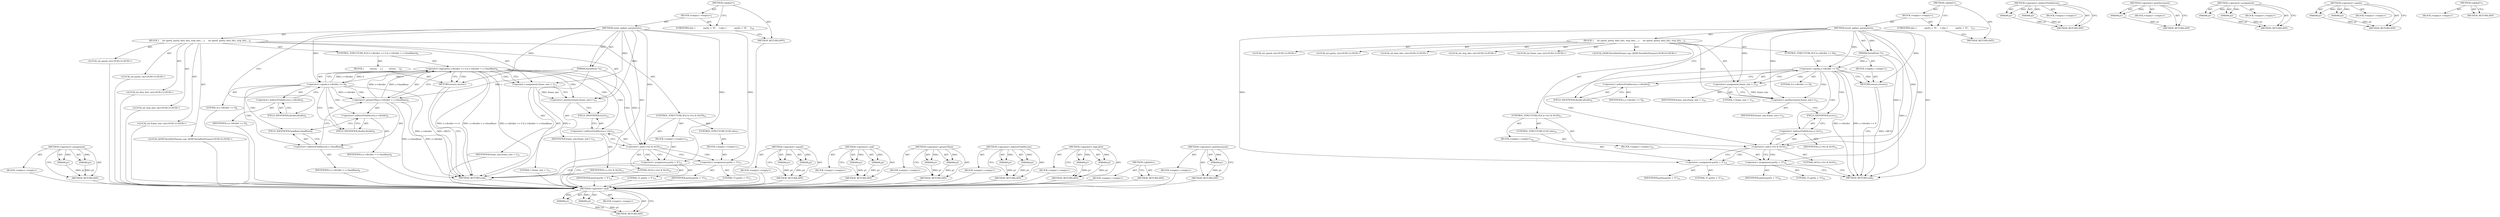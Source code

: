 digraph "&lt;operator&gt;.postIncrement" {
vulnerable_88 [label=<(METHOD,&lt;operator&gt;.and)>];
vulnerable_89 [label=<(PARAM,p1)>];
vulnerable_90 [label=<(PARAM,p2)>];
vulnerable_91 [label=<(BLOCK,&lt;empty&gt;,&lt;empty&gt;)>];
vulnerable_92 [label=<(METHOD_RETURN,ANY)>];
vulnerable_6 [label=<(METHOD,&lt;global&gt;)<SUB>1</SUB>>];
vulnerable_7 [label=<(BLOCK,&lt;empty&gt;,&lt;empty&gt;)<SUB>1</SUB>>];
vulnerable_8 [label=<(METHOD,serial_update_parameters)<SUB>1</SUB>>];
vulnerable_9 [label=<(PARAM,SerialState *s)<SUB>1</SUB>>];
vulnerable_10 [label=<(BLOCK,{
     int speed, parity, data_bits, stop_bits,...,{
     int speed, parity, data_bits, stop_bits,...)<SUB>2</SUB>>];
vulnerable_11 [label="<(LOCAL,int speed: int)<SUB>3</SUB>>"];
vulnerable_12 [label="<(LOCAL,int parity: int)<SUB>3</SUB>>"];
vulnerable_13 [label="<(LOCAL,int data_bits: int)<SUB>3</SUB>>"];
vulnerable_14 [label="<(LOCAL,int stop_bits: int)<SUB>3</SUB>>"];
vulnerable_15 [label="<(LOCAL,int frame_size: int)<SUB>3</SUB>>"];
vulnerable_16 [label="<(LOCAL,QEMUSerialSetParams ssp: QEMUSerialSetParams)<SUB>4</SUB>>"];
vulnerable_17 [label=<(CONTROL_STRUCTURE,IF,if (s-&gt;divider == 0))<SUB>6</SUB>>];
vulnerable_18 [label=<(&lt;operator&gt;.equals,s-&gt;divider == 0)<SUB>6</SUB>>];
vulnerable_19 [label=<(&lt;operator&gt;.indirectFieldAccess,s-&gt;divider)<SUB>6</SUB>>];
vulnerable_20 [label=<(IDENTIFIER,s,s-&gt;divider == 0)<SUB>6</SUB>>];
vulnerable_21 [label=<(FIELD_IDENTIFIER,divider,divider)<SUB>6</SUB>>];
vulnerable_22 [label=<(LITERAL,0,s-&gt;divider == 0)<SUB>6</SUB>>];
vulnerable_23 [label=<(BLOCK,&lt;empty&gt;,&lt;empty&gt;)<SUB>7</SUB>>];
vulnerable_24 [label=<(RETURN,return;,return;)<SUB>7</SUB>>];
vulnerable_25 [label=<(&lt;operator&gt;.assignment,frame_size = 1)<SUB>10</SUB>>];
vulnerable_26 [label=<(IDENTIFIER,frame_size,frame_size = 1)<SUB>10</SUB>>];
vulnerable_27 [label=<(LITERAL,1,frame_size = 1)<SUB>10</SUB>>];
vulnerable_28 [label=<(&lt;operator&gt;.postIncrement,frame_size++)<SUB>12</SUB>>];
vulnerable_29 [label=<(IDENTIFIER,frame_size,frame_size++)<SUB>12</SUB>>];
vulnerable_30 [label=<(CONTROL_STRUCTURE,IF,if (s-&gt;lcr &amp; 0x10))<SUB>13</SUB>>];
vulnerable_31 [label=<(&lt;operator&gt;.and,s-&gt;lcr &amp; 0x10)<SUB>13</SUB>>];
vulnerable_32 [label=<(&lt;operator&gt;.indirectFieldAccess,s-&gt;lcr)<SUB>13</SUB>>];
vulnerable_33 [label=<(IDENTIFIER,s,s-&gt;lcr &amp; 0x10)<SUB>13</SUB>>];
vulnerable_34 [label=<(FIELD_IDENTIFIER,lcr,lcr)<SUB>13</SUB>>];
vulnerable_35 [label=<(LITERAL,0x10,s-&gt;lcr &amp; 0x10)<SUB>13</SUB>>];
vulnerable_36 [label=<(BLOCK,&lt;empty&gt;,&lt;empty&gt;)<SUB>14</SUB>>];
vulnerable_37 [label=<(&lt;operator&gt;.assignment,parity = 'E')<SUB>14</SUB>>];
vulnerable_38 [label=<(IDENTIFIER,parity,parity = 'E')<SUB>14</SUB>>];
vulnerable_39 [label=<(LITERAL,'E',parity = 'E')<SUB>14</SUB>>];
vulnerable_40 [label=<(CONTROL_STRUCTURE,ELSE,else)<SUB>16</SUB>>];
vulnerable_41 [label=<(BLOCK,&lt;empty&gt;,&lt;empty&gt;)<SUB>16</SUB>>];
vulnerable_42 [label=<(&lt;operator&gt;.assignment,parity = 'O')<SUB>16</SUB>>];
vulnerable_43 [label=<(IDENTIFIER,parity,parity = 'O')<SUB>16</SUB>>];
vulnerable_44 [label=<(LITERAL,'O',parity = 'O')<SUB>16</SUB>>];
vulnerable_45 [label=<(METHOD_RETURN,void)<SUB>1</SUB>>];
vulnerable_47 [label=<(UNKNOWN,else {
            parity = 'N';
    },else {
            parity = 'N';
    })<SUB>17</SUB>>];
vulnerable_48 [label=<(METHOD_RETURN,ANY)<SUB>1</SUB>>];
vulnerable_74 [label=<(METHOD,&lt;operator&gt;.indirectFieldAccess)>];
vulnerable_75 [label=<(PARAM,p1)>];
vulnerable_76 [label=<(PARAM,p2)>];
vulnerable_77 [label=<(BLOCK,&lt;empty&gt;,&lt;empty&gt;)>];
vulnerable_78 [label=<(METHOD_RETURN,ANY)>];
vulnerable_84 [label=<(METHOD,&lt;operator&gt;.postIncrement)>];
vulnerable_85 [label=<(PARAM,p1)>];
vulnerable_86 [label=<(BLOCK,&lt;empty&gt;,&lt;empty&gt;)>];
vulnerable_87 [label=<(METHOD_RETURN,ANY)>];
vulnerable_79 [label=<(METHOD,&lt;operator&gt;.assignment)>];
vulnerable_80 [label=<(PARAM,p1)>];
vulnerable_81 [label=<(PARAM,p2)>];
vulnerable_82 [label=<(BLOCK,&lt;empty&gt;,&lt;empty&gt;)>];
vulnerable_83 [label=<(METHOD_RETURN,ANY)>];
vulnerable_69 [label=<(METHOD,&lt;operator&gt;.equals)>];
vulnerable_70 [label=<(PARAM,p1)>];
vulnerable_71 [label=<(PARAM,p2)>];
vulnerable_72 [label=<(BLOCK,&lt;empty&gt;,&lt;empty&gt;)>];
vulnerable_73 [label=<(METHOD_RETURN,ANY)>];
vulnerable_63 [label=<(METHOD,&lt;global&gt;)<SUB>1</SUB>>];
vulnerable_64 [label=<(BLOCK,&lt;empty&gt;,&lt;empty&gt;)>];
vulnerable_65 [label=<(METHOD_RETURN,ANY)>];
fixed_97 [label=<(METHOD,&lt;operator&gt;.assignment)>];
fixed_98 [label=<(PARAM,p1)>];
fixed_99 [label=<(PARAM,p2)>];
fixed_100 [label=<(BLOCK,&lt;empty&gt;,&lt;empty&gt;)>];
fixed_101 [label=<(METHOD_RETURN,ANY)>];
fixed_6 [label=<(METHOD,&lt;global&gt;)<SUB>1</SUB>>];
fixed_7 [label=<(BLOCK,&lt;empty&gt;,&lt;empty&gt;)<SUB>1</SUB>>];
fixed_8 [label=<(METHOD,serial_update_parameters)<SUB>1</SUB>>];
fixed_9 [label=<(PARAM,SerialState *s)<SUB>1</SUB>>];
fixed_10 [label=<(BLOCK,{
     int speed, parity, data_bits, stop_bits,...,{
     int speed, parity, data_bits, stop_bits,...)<SUB>2</SUB>>];
fixed_11 [label="<(LOCAL,int speed: int)<SUB>3</SUB>>"];
fixed_12 [label="<(LOCAL,int parity: int)<SUB>3</SUB>>"];
fixed_13 [label="<(LOCAL,int data_bits: int)<SUB>3</SUB>>"];
fixed_14 [label="<(LOCAL,int stop_bits: int)<SUB>3</SUB>>"];
fixed_15 [label="<(LOCAL,int frame_size: int)<SUB>3</SUB>>"];
fixed_16 [label="<(LOCAL,QEMUSerialSetParams ssp: QEMUSerialSetParams)<SUB>4</SUB>>"];
fixed_17 [label=<(CONTROL_STRUCTURE,IF,if (s-&gt;divider == 0 || s-&gt;divider &gt; s-&gt;baudbase))<SUB>6</SUB>>];
fixed_18 [label=<(&lt;operator&gt;.logicalOr,s-&gt;divider == 0 || s-&gt;divider &gt; s-&gt;baudbase)<SUB>6</SUB>>];
fixed_19 [label=<(&lt;operator&gt;.equals,s-&gt;divider == 0)<SUB>6</SUB>>];
fixed_20 [label=<(&lt;operator&gt;.indirectFieldAccess,s-&gt;divider)<SUB>6</SUB>>];
fixed_21 [label=<(IDENTIFIER,s,s-&gt;divider == 0)<SUB>6</SUB>>];
fixed_22 [label=<(FIELD_IDENTIFIER,divider,divider)<SUB>6</SUB>>];
fixed_23 [label=<(LITERAL,0,s-&gt;divider == 0)<SUB>6</SUB>>];
fixed_24 [label=<(&lt;operator&gt;.greaterThan,s-&gt;divider &gt; s-&gt;baudbase)<SUB>6</SUB>>];
fixed_25 [label=<(&lt;operator&gt;.indirectFieldAccess,s-&gt;divider)<SUB>6</SUB>>];
fixed_26 [label=<(IDENTIFIER,s,s-&gt;divider &gt; s-&gt;baudbase)<SUB>6</SUB>>];
fixed_27 [label=<(FIELD_IDENTIFIER,divider,divider)<SUB>6</SUB>>];
fixed_28 [label=<(&lt;operator&gt;.indirectFieldAccess,s-&gt;baudbase)<SUB>6</SUB>>];
fixed_29 [label=<(IDENTIFIER,s,s-&gt;divider &gt; s-&gt;baudbase)<SUB>6</SUB>>];
fixed_30 [label=<(FIELD_IDENTIFIER,baudbase,baudbase)<SUB>6</SUB>>];
fixed_31 [label=<(BLOCK,{
         return;
    },{
         return;
    })<SUB>6</SUB>>];
fixed_32 [label=<(RETURN,return;,return;)<SUB>7</SUB>>];
fixed_33 [label=<(&lt;operator&gt;.assignment,frame_size = 1)<SUB>11</SUB>>];
fixed_34 [label=<(IDENTIFIER,frame_size,frame_size = 1)<SUB>11</SUB>>];
fixed_35 [label=<(LITERAL,1,frame_size = 1)<SUB>11</SUB>>];
fixed_36 [label=<(&lt;operator&gt;.postIncrement,frame_size++)<SUB>13</SUB>>];
fixed_37 [label=<(IDENTIFIER,frame_size,frame_size++)<SUB>13</SUB>>];
fixed_38 [label=<(CONTROL_STRUCTURE,IF,if (s-&gt;lcr &amp; 0x10))<SUB>14</SUB>>];
fixed_39 [label=<(&lt;operator&gt;.and,s-&gt;lcr &amp; 0x10)<SUB>14</SUB>>];
fixed_40 [label=<(&lt;operator&gt;.indirectFieldAccess,s-&gt;lcr)<SUB>14</SUB>>];
fixed_41 [label=<(IDENTIFIER,s,s-&gt;lcr &amp; 0x10)<SUB>14</SUB>>];
fixed_42 [label=<(FIELD_IDENTIFIER,lcr,lcr)<SUB>14</SUB>>];
fixed_43 [label=<(LITERAL,0x10,s-&gt;lcr &amp; 0x10)<SUB>14</SUB>>];
fixed_44 [label=<(BLOCK,&lt;empty&gt;,&lt;empty&gt;)<SUB>15</SUB>>];
fixed_45 [label=<(&lt;operator&gt;.assignment,parity = 'E')<SUB>15</SUB>>];
fixed_46 [label=<(IDENTIFIER,parity,parity = 'E')<SUB>15</SUB>>];
fixed_47 [label=<(LITERAL,'E',parity = 'E')<SUB>15</SUB>>];
fixed_48 [label=<(CONTROL_STRUCTURE,ELSE,else)<SUB>17</SUB>>];
fixed_49 [label=<(BLOCK,&lt;empty&gt;,&lt;empty&gt;)<SUB>17</SUB>>];
fixed_50 [label=<(&lt;operator&gt;.assignment,parity = 'O')<SUB>17</SUB>>];
fixed_51 [label=<(IDENTIFIER,parity,parity = 'O')<SUB>17</SUB>>];
fixed_52 [label=<(LITERAL,'O',parity = 'O')<SUB>17</SUB>>];
fixed_53 [label=<(METHOD_RETURN,void)<SUB>1</SUB>>];
fixed_55 [label=<(UNKNOWN,else {
            parity = 'N';
    },else {
            parity = 'N';
    })<SUB>18</SUB>>];
fixed_56 [label=<(METHOD_RETURN,ANY)<SUB>1</SUB>>];
fixed_82 [label=<(METHOD,&lt;operator&gt;.equals)>];
fixed_83 [label=<(PARAM,p1)>];
fixed_84 [label=<(PARAM,p2)>];
fixed_85 [label=<(BLOCK,&lt;empty&gt;,&lt;empty&gt;)>];
fixed_86 [label=<(METHOD_RETURN,ANY)>];
fixed_106 [label=<(METHOD,&lt;operator&gt;.and)>];
fixed_107 [label=<(PARAM,p1)>];
fixed_108 [label=<(PARAM,p2)>];
fixed_109 [label=<(BLOCK,&lt;empty&gt;,&lt;empty&gt;)>];
fixed_110 [label=<(METHOD_RETURN,ANY)>];
fixed_92 [label=<(METHOD,&lt;operator&gt;.greaterThan)>];
fixed_93 [label=<(PARAM,p1)>];
fixed_94 [label=<(PARAM,p2)>];
fixed_95 [label=<(BLOCK,&lt;empty&gt;,&lt;empty&gt;)>];
fixed_96 [label=<(METHOD_RETURN,ANY)>];
fixed_87 [label=<(METHOD,&lt;operator&gt;.indirectFieldAccess)>];
fixed_88 [label=<(PARAM,p1)>];
fixed_89 [label=<(PARAM,p2)>];
fixed_90 [label=<(BLOCK,&lt;empty&gt;,&lt;empty&gt;)>];
fixed_91 [label=<(METHOD_RETURN,ANY)>];
fixed_77 [label=<(METHOD,&lt;operator&gt;.logicalOr)>];
fixed_78 [label=<(PARAM,p1)>];
fixed_79 [label=<(PARAM,p2)>];
fixed_80 [label=<(BLOCK,&lt;empty&gt;,&lt;empty&gt;)>];
fixed_81 [label=<(METHOD_RETURN,ANY)>];
fixed_71 [label=<(METHOD,&lt;global&gt;)<SUB>1</SUB>>];
fixed_72 [label=<(BLOCK,&lt;empty&gt;,&lt;empty&gt;)>];
fixed_73 [label=<(METHOD_RETURN,ANY)>];
fixed_102 [label=<(METHOD,&lt;operator&gt;.postIncrement)>];
fixed_103 [label=<(PARAM,p1)>];
fixed_104 [label=<(BLOCK,&lt;empty&gt;,&lt;empty&gt;)>];
fixed_105 [label=<(METHOD_RETURN,ANY)>];
vulnerable_88 -> vulnerable_89  [key=0, label="AST: "];
vulnerable_88 -> vulnerable_89  [key=1, label="DDG: "];
vulnerable_88 -> vulnerable_91  [key=0, label="AST: "];
vulnerable_88 -> vulnerable_90  [key=0, label="AST: "];
vulnerable_88 -> vulnerable_90  [key=1, label="DDG: "];
vulnerable_88 -> vulnerable_92  [key=0, label="AST: "];
vulnerable_88 -> vulnerable_92  [key=1, label="CFG: "];
vulnerable_89 -> vulnerable_92  [key=0, label="DDG: p1"];
vulnerable_90 -> vulnerable_92  [key=0, label="DDG: p2"];
vulnerable_6 -> vulnerable_7  [key=0, label="AST: "];
vulnerable_6 -> vulnerable_48  [key=0, label="AST: "];
vulnerable_6 -> vulnerable_47  [key=0, label="CFG: "];
vulnerable_7 -> vulnerable_8  [key=0, label="AST: "];
vulnerable_7 -> vulnerable_47  [key=0, label="AST: "];
vulnerable_8 -> vulnerable_9  [key=0, label="AST: "];
vulnerable_8 -> vulnerable_9  [key=1, label="DDG: "];
vulnerable_8 -> vulnerable_10  [key=0, label="AST: "];
vulnerable_8 -> vulnerable_45  [key=0, label="AST: "];
vulnerable_8 -> vulnerable_21  [key=0, label="CFG: "];
vulnerable_8 -> vulnerable_25  [key=0, label="DDG: "];
vulnerable_8 -> vulnerable_28  [key=0, label="DDG: "];
vulnerable_8 -> vulnerable_18  [key=0, label="DDG: "];
vulnerable_8 -> vulnerable_24  [key=0, label="DDG: "];
vulnerable_8 -> vulnerable_31  [key=0, label="DDG: "];
vulnerable_8 -> vulnerable_37  [key=0, label="DDG: "];
vulnerable_8 -> vulnerable_42  [key=0, label="DDG: "];
vulnerable_9 -> vulnerable_45  [key=0, label="DDG: s"];
vulnerable_9 -> vulnerable_18  [key=0, label="DDG: s"];
vulnerable_9 -> vulnerable_31  [key=0, label="DDG: s"];
vulnerable_10 -> vulnerable_11  [key=0, label="AST: "];
vulnerable_10 -> vulnerable_12  [key=0, label="AST: "];
vulnerable_10 -> vulnerable_13  [key=0, label="AST: "];
vulnerable_10 -> vulnerable_14  [key=0, label="AST: "];
vulnerable_10 -> vulnerable_15  [key=0, label="AST: "];
vulnerable_10 -> vulnerable_16  [key=0, label="AST: "];
vulnerable_10 -> vulnerable_17  [key=0, label="AST: "];
vulnerable_10 -> vulnerable_25  [key=0, label="AST: "];
vulnerable_10 -> vulnerable_28  [key=0, label="AST: "];
vulnerable_10 -> vulnerable_30  [key=0, label="AST: "];
vulnerable_17 -> vulnerable_18  [key=0, label="AST: "];
vulnerable_17 -> vulnerable_23  [key=0, label="AST: "];
vulnerable_18 -> vulnerable_19  [key=0, label="AST: "];
vulnerable_18 -> vulnerable_22  [key=0, label="AST: "];
vulnerable_18 -> vulnerable_24  [key=0, label="CFG: "];
vulnerable_18 -> vulnerable_24  [key=1, label="CDG: "];
vulnerable_18 -> vulnerable_25  [key=0, label="CFG: "];
vulnerable_18 -> vulnerable_25  [key=1, label="CDG: "];
vulnerable_18 -> vulnerable_45  [key=0, label="DDG: s-&gt;divider"];
vulnerable_18 -> vulnerable_45  [key=1, label="DDG: s-&gt;divider == 0"];
vulnerable_18 -> vulnerable_34  [key=0, label="CDG: "];
vulnerable_18 -> vulnerable_32  [key=0, label="CDG: "];
vulnerable_18 -> vulnerable_28  [key=0, label="CDG: "];
vulnerable_18 -> vulnerable_31  [key=0, label="CDG: "];
vulnerable_19 -> vulnerable_20  [key=0, label="AST: "];
vulnerable_19 -> vulnerable_21  [key=0, label="AST: "];
vulnerable_19 -> vulnerable_18  [key=0, label="CFG: "];
vulnerable_21 -> vulnerable_19  [key=0, label="CFG: "];
vulnerable_23 -> vulnerable_24  [key=0, label="AST: "];
vulnerable_24 -> vulnerable_45  [key=0, label="CFG: "];
vulnerable_24 -> vulnerable_45  [key=1, label="DDG: &lt;RET&gt;"];
vulnerable_25 -> vulnerable_26  [key=0, label="AST: "];
vulnerable_25 -> vulnerable_27  [key=0, label="AST: "];
vulnerable_25 -> vulnerable_28  [key=0, label="CFG: "];
vulnerable_25 -> vulnerable_28  [key=1, label="DDG: frame_size"];
vulnerable_28 -> vulnerable_29  [key=0, label="AST: "];
vulnerable_28 -> vulnerable_34  [key=0, label="CFG: "];
vulnerable_30 -> vulnerable_31  [key=0, label="AST: "];
vulnerable_30 -> vulnerable_36  [key=0, label="AST: "];
vulnerable_30 -> vulnerable_40  [key=0, label="AST: "];
vulnerable_31 -> vulnerable_32  [key=0, label="AST: "];
vulnerable_31 -> vulnerable_35  [key=0, label="AST: "];
vulnerable_31 -> vulnerable_37  [key=0, label="CFG: "];
vulnerable_31 -> vulnerable_37  [key=1, label="CDG: "];
vulnerable_31 -> vulnerable_42  [key=0, label="CFG: "];
vulnerable_31 -> vulnerable_42  [key=1, label="CDG: "];
vulnerable_32 -> vulnerable_33  [key=0, label="AST: "];
vulnerable_32 -> vulnerable_34  [key=0, label="AST: "];
vulnerable_32 -> vulnerable_31  [key=0, label="CFG: "];
vulnerable_34 -> vulnerable_32  [key=0, label="CFG: "];
vulnerable_36 -> vulnerable_37  [key=0, label="AST: "];
vulnerable_37 -> vulnerable_38  [key=0, label="AST: "];
vulnerable_37 -> vulnerable_39  [key=0, label="AST: "];
vulnerable_37 -> vulnerable_45  [key=0, label="CFG: "];
vulnerable_40 -> vulnerable_41  [key=0, label="AST: "];
vulnerable_41 -> vulnerable_42  [key=0, label="AST: "];
vulnerable_42 -> vulnerable_43  [key=0, label="AST: "];
vulnerable_42 -> vulnerable_44  [key=0, label="AST: "];
vulnerable_42 -> vulnerable_45  [key=0, label="CFG: "];
vulnerable_47 -> vulnerable_48  [key=0, label="CFG: "];
vulnerable_74 -> vulnerable_75  [key=0, label="AST: "];
vulnerable_74 -> vulnerable_75  [key=1, label="DDG: "];
vulnerable_74 -> vulnerable_77  [key=0, label="AST: "];
vulnerable_74 -> vulnerable_76  [key=0, label="AST: "];
vulnerable_74 -> vulnerable_76  [key=1, label="DDG: "];
vulnerable_74 -> vulnerable_78  [key=0, label="AST: "];
vulnerable_74 -> vulnerable_78  [key=1, label="CFG: "];
vulnerable_75 -> vulnerable_78  [key=0, label="DDG: p1"];
vulnerable_76 -> vulnerable_78  [key=0, label="DDG: p2"];
vulnerable_84 -> vulnerable_85  [key=0, label="AST: "];
vulnerable_84 -> vulnerable_85  [key=1, label="DDG: "];
vulnerable_84 -> vulnerable_86  [key=0, label="AST: "];
vulnerable_84 -> vulnerable_87  [key=0, label="AST: "];
vulnerable_84 -> vulnerable_87  [key=1, label="CFG: "];
vulnerable_85 -> vulnerable_87  [key=0, label="DDG: p1"];
vulnerable_79 -> vulnerable_80  [key=0, label="AST: "];
vulnerable_79 -> vulnerable_80  [key=1, label="DDG: "];
vulnerable_79 -> vulnerable_82  [key=0, label="AST: "];
vulnerable_79 -> vulnerable_81  [key=0, label="AST: "];
vulnerable_79 -> vulnerable_81  [key=1, label="DDG: "];
vulnerable_79 -> vulnerable_83  [key=0, label="AST: "];
vulnerable_79 -> vulnerable_83  [key=1, label="CFG: "];
vulnerable_80 -> vulnerable_83  [key=0, label="DDG: p1"];
vulnerable_81 -> vulnerable_83  [key=0, label="DDG: p2"];
vulnerable_69 -> vulnerable_70  [key=0, label="AST: "];
vulnerable_69 -> vulnerable_70  [key=1, label="DDG: "];
vulnerable_69 -> vulnerable_72  [key=0, label="AST: "];
vulnerable_69 -> vulnerable_71  [key=0, label="AST: "];
vulnerable_69 -> vulnerable_71  [key=1, label="DDG: "];
vulnerable_69 -> vulnerable_73  [key=0, label="AST: "];
vulnerable_69 -> vulnerable_73  [key=1, label="CFG: "];
vulnerable_70 -> vulnerable_73  [key=0, label="DDG: p1"];
vulnerable_71 -> vulnerable_73  [key=0, label="DDG: p2"];
vulnerable_63 -> vulnerable_64  [key=0, label="AST: "];
vulnerable_63 -> vulnerable_65  [key=0, label="AST: "];
vulnerable_63 -> vulnerable_65  [key=1, label="CFG: "];
fixed_97 -> fixed_98  [key=0, label="AST: "];
fixed_97 -> fixed_98  [key=1, label="DDG: "];
fixed_97 -> fixed_100  [key=0, label="AST: "];
fixed_97 -> fixed_99  [key=0, label="AST: "];
fixed_97 -> fixed_99  [key=1, label="DDG: "];
fixed_97 -> fixed_101  [key=0, label="AST: "];
fixed_97 -> fixed_101  [key=1, label="CFG: "];
fixed_98 -> fixed_101  [key=0, label="DDG: p1"];
fixed_99 -> fixed_101  [key=0, label="DDG: p2"];
fixed_100 -> vulnerable_88  [key=0];
fixed_101 -> vulnerable_88  [key=0];
fixed_6 -> fixed_7  [key=0, label="AST: "];
fixed_6 -> fixed_56  [key=0, label="AST: "];
fixed_6 -> fixed_55  [key=0, label="CFG: "];
fixed_7 -> fixed_8  [key=0, label="AST: "];
fixed_7 -> fixed_55  [key=0, label="AST: "];
fixed_8 -> fixed_9  [key=0, label="AST: "];
fixed_8 -> fixed_9  [key=1, label="DDG: "];
fixed_8 -> fixed_10  [key=0, label="AST: "];
fixed_8 -> fixed_53  [key=0, label="AST: "];
fixed_8 -> fixed_22  [key=0, label="CFG: "];
fixed_8 -> fixed_33  [key=0, label="DDG: "];
fixed_8 -> fixed_36  [key=0, label="DDG: "];
fixed_8 -> fixed_32  [key=0, label="DDG: "];
fixed_8 -> fixed_39  [key=0, label="DDG: "];
fixed_8 -> fixed_45  [key=0, label="DDG: "];
fixed_8 -> fixed_19  [key=0, label="DDG: "];
fixed_8 -> fixed_50  [key=0, label="DDG: "];
fixed_9 -> fixed_53  [key=0, label="DDG: s"];
fixed_9 -> fixed_39  [key=0, label="DDG: s"];
fixed_9 -> fixed_19  [key=0, label="DDG: s"];
fixed_9 -> fixed_24  [key=0, label="DDG: s"];
fixed_10 -> fixed_11  [key=0, label="AST: "];
fixed_10 -> fixed_12  [key=0, label="AST: "];
fixed_10 -> fixed_13  [key=0, label="AST: "];
fixed_10 -> fixed_14  [key=0, label="AST: "];
fixed_10 -> fixed_15  [key=0, label="AST: "];
fixed_10 -> fixed_16  [key=0, label="AST: "];
fixed_10 -> fixed_17  [key=0, label="AST: "];
fixed_10 -> fixed_33  [key=0, label="AST: "];
fixed_10 -> fixed_36  [key=0, label="AST: "];
fixed_10 -> fixed_38  [key=0, label="AST: "];
fixed_11 -> vulnerable_88  [key=0];
fixed_12 -> vulnerable_88  [key=0];
fixed_13 -> vulnerable_88  [key=0];
fixed_14 -> vulnerable_88  [key=0];
fixed_15 -> vulnerable_88  [key=0];
fixed_16 -> vulnerable_88  [key=0];
fixed_17 -> fixed_18  [key=0, label="AST: "];
fixed_17 -> fixed_31  [key=0, label="AST: "];
fixed_18 -> fixed_19  [key=0, label="AST: "];
fixed_18 -> fixed_24  [key=0, label="AST: "];
fixed_18 -> fixed_32  [key=0, label="CFG: "];
fixed_18 -> fixed_32  [key=1, label="CDG: "];
fixed_18 -> fixed_33  [key=0, label="CFG: "];
fixed_18 -> fixed_33  [key=1, label="CDG: "];
fixed_18 -> fixed_53  [key=0, label="DDG: s-&gt;divider == 0"];
fixed_18 -> fixed_53  [key=1, label="DDG: s-&gt;divider &gt; s-&gt;baudbase"];
fixed_18 -> fixed_53  [key=2, label="DDG: s-&gt;divider == 0 || s-&gt;divider &gt; s-&gt;baudbase"];
fixed_18 -> fixed_42  [key=0, label="CDG: "];
fixed_18 -> fixed_36  [key=0, label="CDG: "];
fixed_18 -> fixed_40  [key=0, label="CDG: "];
fixed_18 -> fixed_39  [key=0, label="CDG: "];
fixed_19 -> fixed_20  [key=0, label="AST: "];
fixed_19 -> fixed_23  [key=0, label="AST: "];
fixed_19 -> fixed_18  [key=0, label="CFG: "];
fixed_19 -> fixed_18  [key=1, label="DDG: s-&gt;divider"];
fixed_19 -> fixed_18  [key=2, label="DDG: 0"];
fixed_19 -> fixed_27  [key=0, label="CFG: "];
fixed_19 -> fixed_27  [key=1, label="CDG: "];
fixed_19 -> fixed_53  [key=0, label="DDG: s-&gt;divider"];
fixed_19 -> fixed_24  [key=0, label="DDG: s-&gt;divider"];
fixed_19 -> fixed_24  [key=1, label="CDG: "];
fixed_19 -> fixed_30  [key=0, label="CDG: "];
fixed_19 -> fixed_28  [key=0, label="CDG: "];
fixed_19 -> fixed_25  [key=0, label="CDG: "];
fixed_20 -> fixed_21  [key=0, label="AST: "];
fixed_20 -> fixed_22  [key=0, label="AST: "];
fixed_20 -> fixed_19  [key=0, label="CFG: "];
fixed_21 -> vulnerable_88  [key=0];
fixed_22 -> fixed_20  [key=0, label="CFG: "];
fixed_23 -> vulnerable_88  [key=0];
fixed_24 -> fixed_25  [key=0, label="AST: "];
fixed_24 -> fixed_28  [key=0, label="AST: "];
fixed_24 -> fixed_18  [key=0, label="CFG: "];
fixed_24 -> fixed_18  [key=1, label="DDG: s-&gt;divider"];
fixed_24 -> fixed_18  [key=2, label="DDG: s-&gt;baudbase"];
fixed_24 -> fixed_53  [key=0, label="DDG: s-&gt;divider"];
fixed_24 -> fixed_53  [key=1, label="DDG: s-&gt;baudbase"];
fixed_25 -> fixed_26  [key=0, label="AST: "];
fixed_25 -> fixed_27  [key=0, label="AST: "];
fixed_25 -> fixed_30  [key=0, label="CFG: "];
fixed_26 -> vulnerable_88  [key=0];
fixed_27 -> fixed_25  [key=0, label="CFG: "];
fixed_28 -> fixed_29  [key=0, label="AST: "];
fixed_28 -> fixed_30  [key=0, label="AST: "];
fixed_28 -> fixed_24  [key=0, label="CFG: "];
fixed_29 -> vulnerable_88  [key=0];
fixed_30 -> fixed_28  [key=0, label="CFG: "];
fixed_31 -> fixed_32  [key=0, label="AST: "];
fixed_32 -> fixed_53  [key=0, label="CFG: "];
fixed_32 -> fixed_53  [key=1, label="DDG: &lt;RET&gt;"];
fixed_33 -> fixed_34  [key=0, label="AST: "];
fixed_33 -> fixed_35  [key=0, label="AST: "];
fixed_33 -> fixed_36  [key=0, label="CFG: "];
fixed_33 -> fixed_36  [key=1, label="DDG: frame_size"];
fixed_34 -> vulnerable_88  [key=0];
fixed_35 -> vulnerable_88  [key=0];
fixed_36 -> fixed_37  [key=0, label="AST: "];
fixed_36 -> fixed_42  [key=0, label="CFG: "];
fixed_37 -> vulnerable_88  [key=0];
fixed_38 -> fixed_39  [key=0, label="AST: "];
fixed_38 -> fixed_44  [key=0, label="AST: "];
fixed_38 -> fixed_48  [key=0, label="AST: "];
fixed_39 -> fixed_40  [key=0, label="AST: "];
fixed_39 -> fixed_43  [key=0, label="AST: "];
fixed_39 -> fixed_45  [key=0, label="CFG: "];
fixed_39 -> fixed_45  [key=1, label="CDG: "];
fixed_39 -> fixed_50  [key=0, label="CFG: "];
fixed_39 -> fixed_50  [key=1, label="CDG: "];
fixed_40 -> fixed_41  [key=0, label="AST: "];
fixed_40 -> fixed_42  [key=0, label="AST: "];
fixed_40 -> fixed_39  [key=0, label="CFG: "];
fixed_41 -> vulnerable_88  [key=0];
fixed_42 -> fixed_40  [key=0, label="CFG: "];
fixed_43 -> vulnerable_88  [key=0];
fixed_44 -> fixed_45  [key=0, label="AST: "];
fixed_45 -> fixed_46  [key=0, label="AST: "];
fixed_45 -> fixed_47  [key=0, label="AST: "];
fixed_45 -> fixed_53  [key=0, label="CFG: "];
fixed_46 -> vulnerable_88  [key=0];
fixed_47 -> vulnerable_88  [key=0];
fixed_48 -> fixed_49  [key=0, label="AST: "];
fixed_49 -> fixed_50  [key=0, label="AST: "];
fixed_50 -> fixed_51  [key=0, label="AST: "];
fixed_50 -> fixed_52  [key=0, label="AST: "];
fixed_50 -> fixed_53  [key=0, label="CFG: "];
fixed_51 -> vulnerable_88  [key=0];
fixed_52 -> vulnerable_88  [key=0];
fixed_53 -> vulnerable_88  [key=0];
fixed_55 -> fixed_56  [key=0, label="CFG: "];
fixed_56 -> vulnerable_88  [key=0];
fixed_82 -> fixed_83  [key=0, label="AST: "];
fixed_82 -> fixed_83  [key=1, label="DDG: "];
fixed_82 -> fixed_85  [key=0, label="AST: "];
fixed_82 -> fixed_84  [key=0, label="AST: "];
fixed_82 -> fixed_84  [key=1, label="DDG: "];
fixed_82 -> fixed_86  [key=0, label="AST: "];
fixed_82 -> fixed_86  [key=1, label="CFG: "];
fixed_83 -> fixed_86  [key=0, label="DDG: p1"];
fixed_84 -> fixed_86  [key=0, label="DDG: p2"];
fixed_85 -> vulnerable_88  [key=0];
fixed_86 -> vulnerable_88  [key=0];
fixed_106 -> fixed_107  [key=0, label="AST: "];
fixed_106 -> fixed_107  [key=1, label="DDG: "];
fixed_106 -> fixed_109  [key=0, label="AST: "];
fixed_106 -> fixed_108  [key=0, label="AST: "];
fixed_106 -> fixed_108  [key=1, label="DDG: "];
fixed_106 -> fixed_110  [key=0, label="AST: "];
fixed_106 -> fixed_110  [key=1, label="CFG: "];
fixed_107 -> fixed_110  [key=0, label="DDG: p1"];
fixed_108 -> fixed_110  [key=0, label="DDG: p2"];
fixed_109 -> vulnerable_88  [key=0];
fixed_110 -> vulnerable_88  [key=0];
fixed_92 -> fixed_93  [key=0, label="AST: "];
fixed_92 -> fixed_93  [key=1, label="DDG: "];
fixed_92 -> fixed_95  [key=0, label="AST: "];
fixed_92 -> fixed_94  [key=0, label="AST: "];
fixed_92 -> fixed_94  [key=1, label="DDG: "];
fixed_92 -> fixed_96  [key=0, label="AST: "];
fixed_92 -> fixed_96  [key=1, label="CFG: "];
fixed_93 -> fixed_96  [key=0, label="DDG: p1"];
fixed_94 -> fixed_96  [key=0, label="DDG: p2"];
fixed_95 -> vulnerable_88  [key=0];
fixed_96 -> vulnerable_88  [key=0];
fixed_87 -> fixed_88  [key=0, label="AST: "];
fixed_87 -> fixed_88  [key=1, label="DDG: "];
fixed_87 -> fixed_90  [key=0, label="AST: "];
fixed_87 -> fixed_89  [key=0, label="AST: "];
fixed_87 -> fixed_89  [key=1, label="DDG: "];
fixed_87 -> fixed_91  [key=0, label="AST: "];
fixed_87 -> fixed_91  [key=1, label="CFG: "];
fixed_88 -> fixed_91  [key=0, label="DDG: p1"];
fixed_89 -> fixed_91  [key=0, label="DDG: p2"];
fixed_90 -> vulnerable_88  [key=0];
fixed_91 -> vulnerable_88  [key=0];
fixed_77 -> fixed_78  [key=0, label="AST: "];
fixed_77 -> fixed_78  [key=1, label="DDG: "];
fixed_77 -> fixed_80  [key=0, label="AST: "];
fixed_77 -> fixed_79  [key=0, label="AST: "];
fixed_77 -> fixed_79  [key=1, label="DDG: "];
fixed_77 -> fixed_81  [key=0, label="AST: "];
fixed_77 -> fixed_81  [key=1, label="CFG: "];
fixed_78 -> fixed_81  [key=0, label="DDG: p1"];
fixed_79 -> fixed_81  [key=0, label="DDG: p2"];
fixed_80 -> vulnerable_88  [key=0];
fixed_81 -> vulnerable_88  [key=0];
fixed_71 -> fixed_72  [key=0, label="AST: "];
fixed_71 -> fixed_73  [key=0, label="AST: "];
fixed_71 -> fixed_73  [key=1, label="CFG: "];
fixed_72 -> vulnerable_88  [key=0];
fixed_73 -> vulnerable_88  [key=0];
fixed_102 -> fixed_103  [key=0, label="AST: "];
fixed_102 -> fixed_103  [key=1, label="DDG: "];
fixed_102 -> fixed_104  [key=0, label="AST: "];
fixed_102 -> fixed_105  [key=0, label="AST: "];
fixed_102 -> fixed_105  [key=1, label="CFG: "];
fixed_103 -> fixed_105  [key=0, label="DDG: p1"];
fixed_104 -> vulnerable_88  [key=0];
fixed_105 -> vulnerable_88  [key=0];
}
